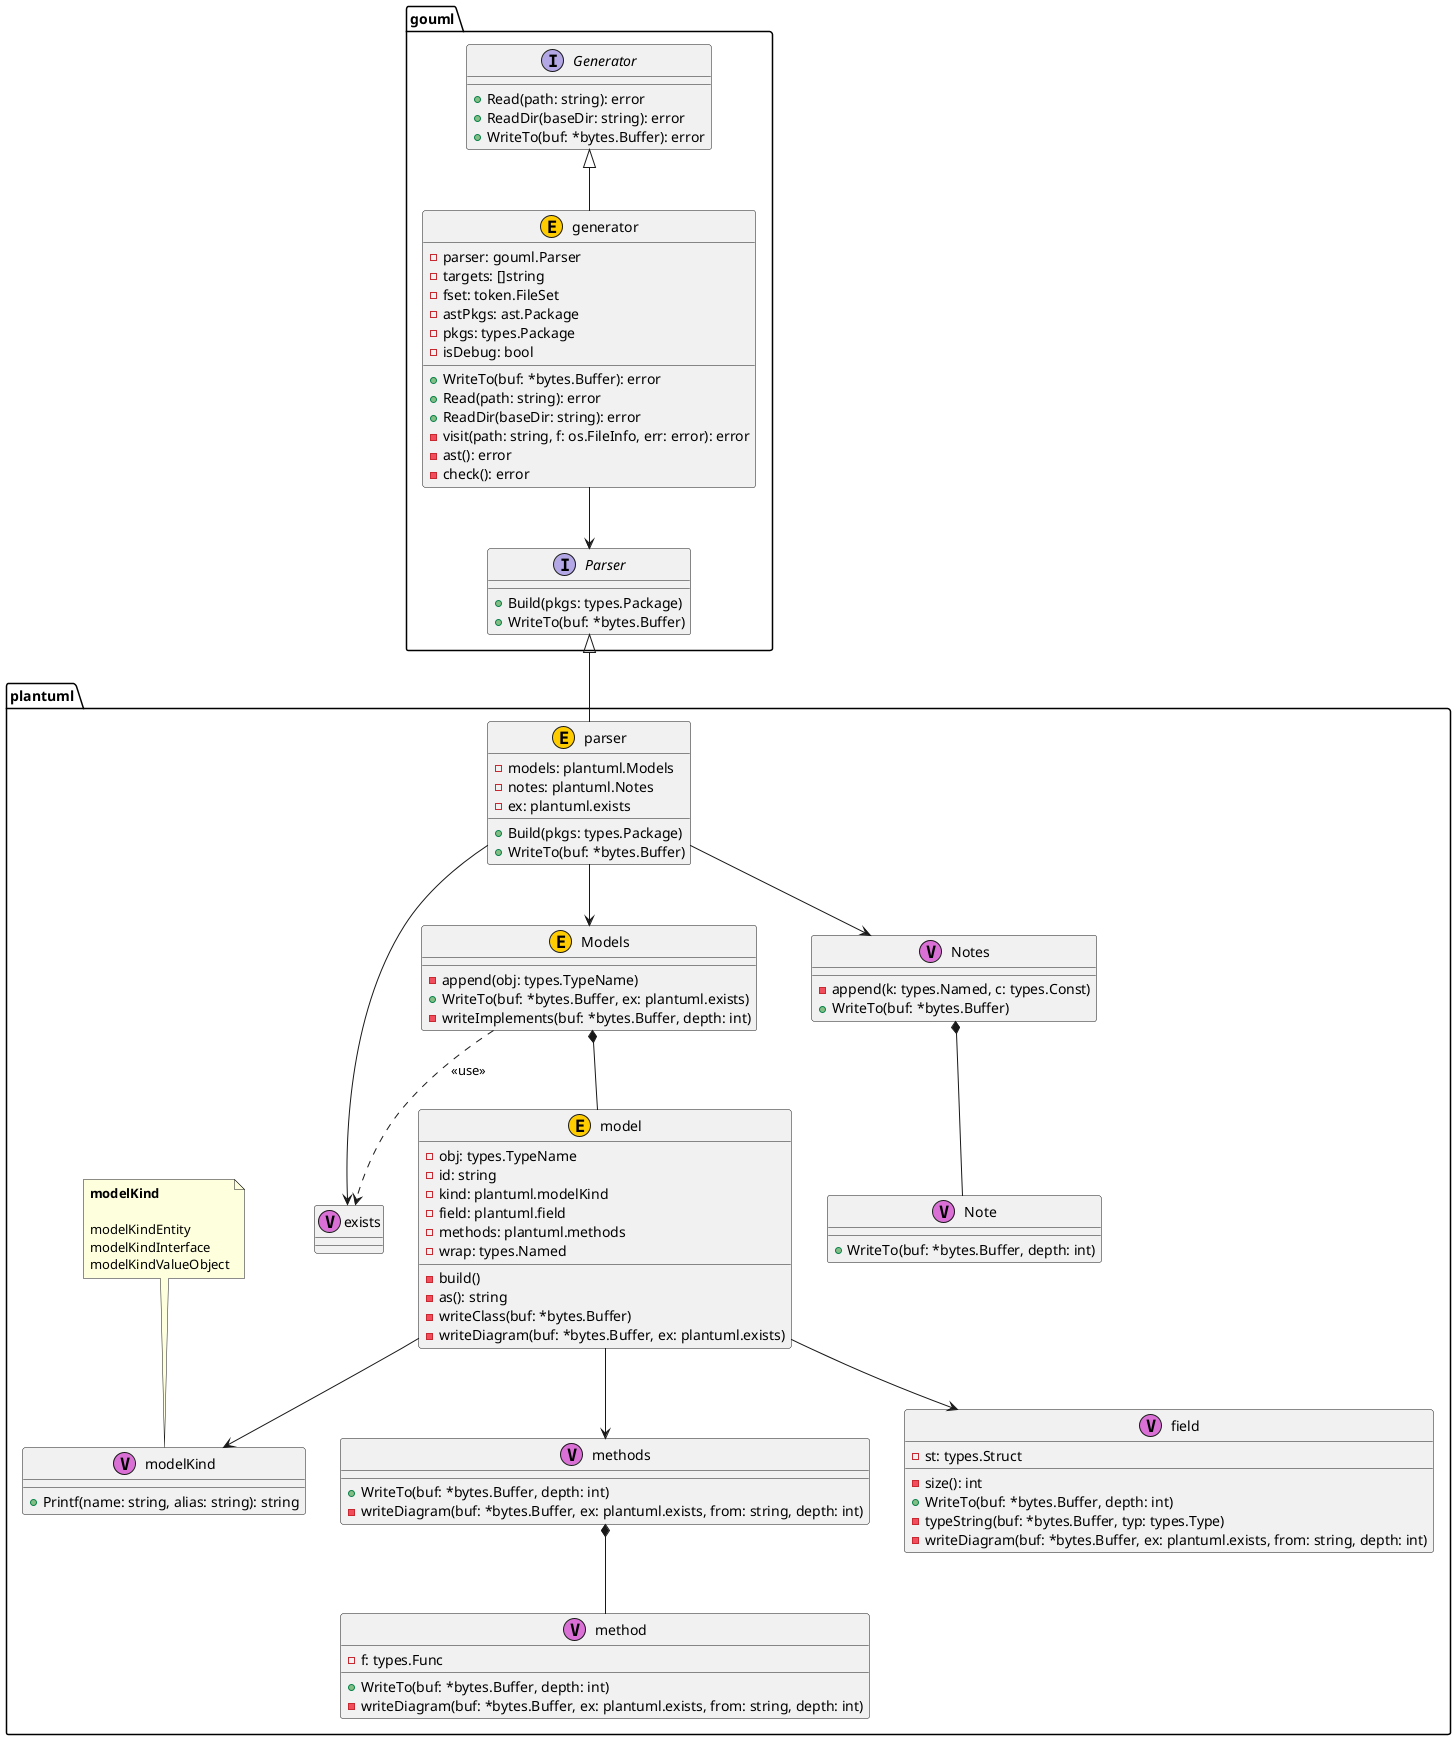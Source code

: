 @startuml

package "gouml" {
	interface "Generator" as gouml.Generator {
		+Read(path: string): error
		+ReadDir(baseDir: string): error
		+WriteTo(buf: *bytes.Buffer): error
	}
}



package "gouml" {
	interface "Parser" as gouml.Parser {
		+Build(pkgs: types.Package)
		+WriteTo(buf: *bytes.Buffer)
	}
}



package "gouml" {
	class "generator" as gouml.generator <<E,#FFCC00>> {
		-parser: gouml.Parser
		-targets: []string
		-fset: token.FileSet
		-astPkgs: ast.Package
		-pkgs: types.Package
		-isDebug: bool
		+WriteTo(buf: *bytes.Buffer): error
		+Read(path: string): error
		+ReadDir(baseDir: string): error
		-visit(path: string, f: os.FileInfo, err: error): error
		-ast(): error
		-check(): error
	}
}

	gouml.generator --> gouml.Parser


package "plantuml" {
	class "Models" as plantuml.Models <<E,#FFCC00>> {
		-append(obj: types.TypeName)
		+WriteTo(buf: *bytes.Buffer, ex: plantuml.exists)
		-writeImplements(buf: *bytes.Buffer, depth: int)
	}
}


	plantuml.Models ..> plantuml.exists : <<use>> 
plantuml.Models *-- plantuml.model
package "plantuml" {
	class "Note" as plantuml.Note <<V,Orchid>> {
		+WriteTo(buf: *bytes.Buffer, depth: int)
	}
}



package "plantuml" {
	class "Notes" as plantuml.Notes <<V,Orchid>> {
		-append(k: types.Named, c: types.Const)
		+WriteTo(buf: *bytes.Buffer)
	}
}


plantuml.Notes *-- plantuml.Note
package "plantuml" {
	class "exists" as plantuml.exists <<V,Orchid>>
}



package "plantuml" {
	class "field" as plantuml.field <<V,Orchid>> {
		-st: types.Struct
		-size(): int
		+WriteTo(buf: *bytes.Buffer, depth: int)
		-typeString(buf: *bytes.Buffer, typ: types.Type)
		-writeDiagram(buf: *bytes.Buffer, ex: plantuml.exists, from: string, depth: int)
	}
}



package "plantuml" {
	class "method" as plantuml.method <<V,Orchid>> {
		-f: types.Func
		+WriteTo(buf: *bytes.Buffer, depth: int)
		-writeDiagram(buf: *bytes.Buffer, ex: plantuml.exists, from: string, depth: int)
	}
}



package "plantuml" {
	class "methods" as plantuml.methods <<V,Orchid>> {
		+WriteTo(buf: *bytes.Buffer, depth: int)
		-writeDiagram(buf: *bytes.Buffer, ex: plantuml.exists, from: string, depth: int)
	}
}


plantuml.methods *-- plantuml.method
package "plantuml" {
	class "model" as plantuml.model <<E,#FFCC00>> {
		-obj: types.TypeName
		-id: string
		-kind: plantuml.modelKind
		-field: plantuml.field
		-methods: plantuml.methods
		-wrap: types.Named
		-build()
		-as(): string
		-writeClass(buf: *bytes.Buffer)
		-writeDiagram(buf: *bytes.Buffer, ex: plantuml.exists)
	}
}

	plantuml.model --> plantuml.modelKind
	plantuml.model --> plantuml.field
	plantuml.model --> plantuml.methods


package "plantuml" {
	class "modelKind" as plantuml.modelKind <<V,Orchid>> {
		+Printf(name: string, alias: string): string
	}
}



package "plantuml" {
	class "parser" as plantuml.parser <<E,#FFCC00>> {
		-models: plantuml.Models
		-notes: plantuml.Notes
		-ex: plantuml.exists
		+Build(pkgs: types.Package)
		+WriteTo(buf: *bytes.Buffer)
	}
}

	plantuml.parser --> plantuml.Models
	plantuml.parser --> plantuml.Notes
	plantuml.parser --> plantuml.exists


	gouml.generator -up-|> gouml.Generator
	plantuml.parser -up-|> gouml.Parser

package "plantuml" {
	note as N_plantuml_modelKind
		<b>modelKind</b>

		modelKindEntity
		modelKindInterface
		modelKindValueObject
	end note
}
N_plantuml_modelKind --> plantuml.modelKind

@enduml
